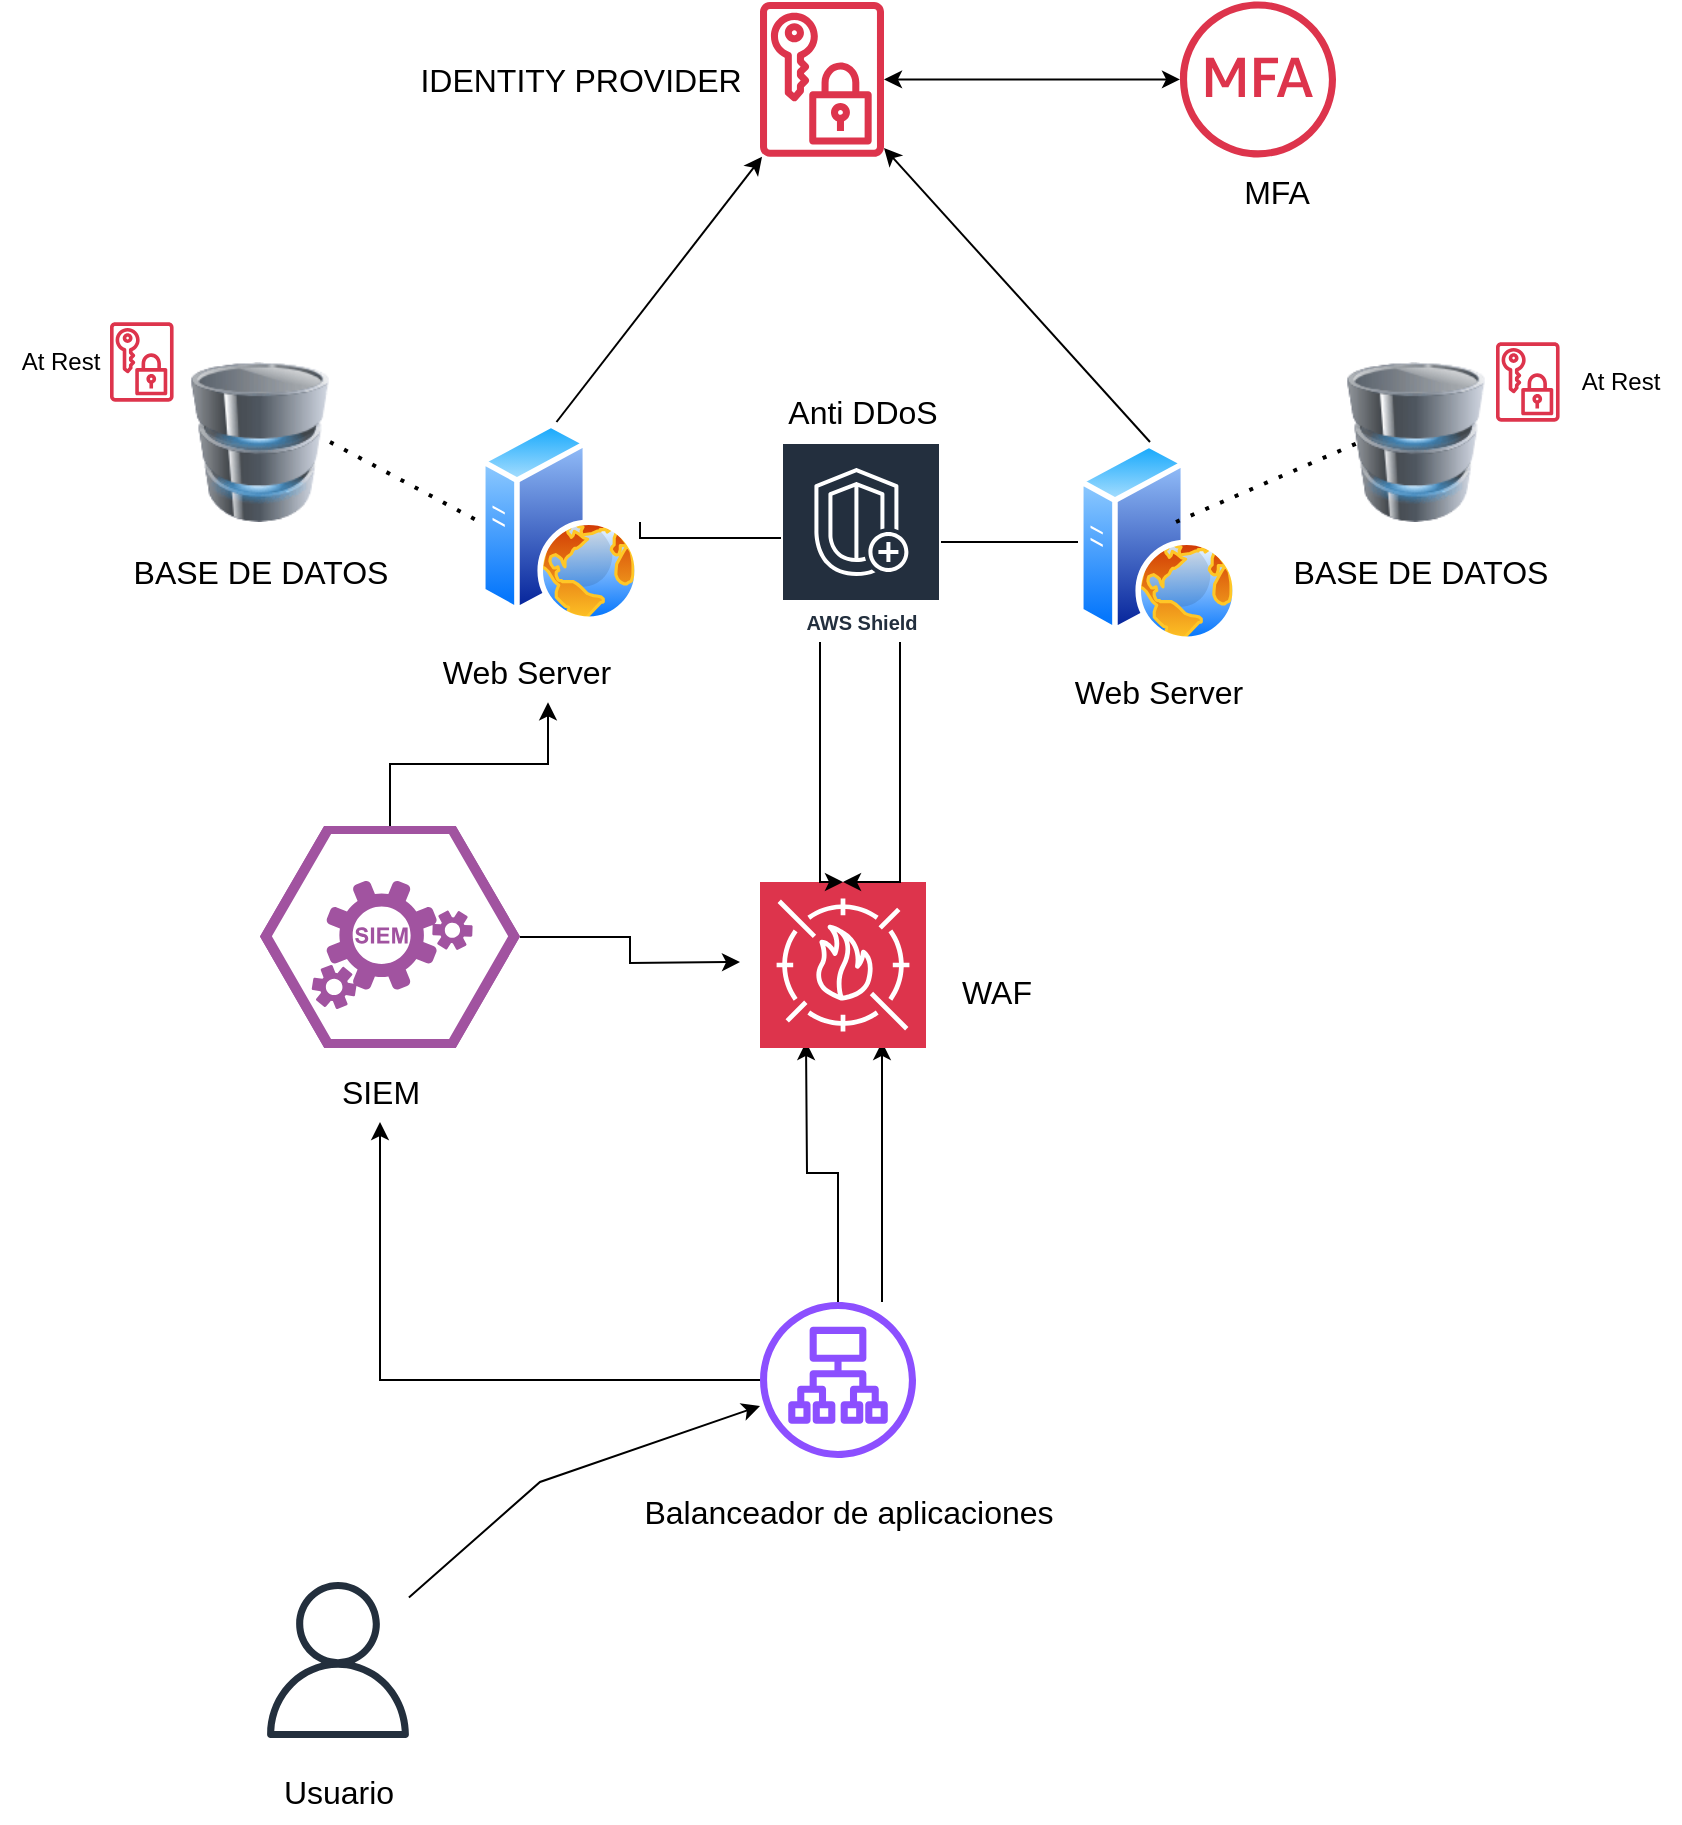 <mxfile version="23.0.2" type="device">
  <diagram name="Página-1" id="JG7HarCQgLL9hs1S9vbH">
    <mxGraphModel dx="2258" dy="813" grid="1" gridSize="10" guides="1" tooltips="1" connect="1" arrows="1" fold="1" page="1" pageScale="1" pageWidth="827" pageHeight="1169" math="0" shadow="0">
      <root>
        <mxCell id="0" />
        <mxCell id="1" parent="0" />
        <mxCell id="-mCLESS94Y4wf77DLkQ_-1" value="" style="image;aspect=fixed;perimeter=ellipsePerimeter;html=1;align=center;shadow=0;dashed=0;spacingTop=3;image=img/lib/active_directory/web_server.svg;" parent="1" vertex="1">
          <mxGeometry x="220" y="250" width="80" height="100" as="geometry" />
        </mxCell>
        <mxCell id="-mCLESS94Y4wf77DLkQ_-7" value="" style="sketch=0;outlineConnect=0;fontColor=#232F3E;gradientColor=none;fillColor=#232F3D;strokeColor=none;dashed=0;verticalLabelPosition=bottom;verticalAlign=top;align=center;html=1;fontSize=12;fontStyle=0;aspect=fixed;pointerEvents=1;shape=mxgraph.aws4.user;" parent="1" vertex="1">
          <mxGeometry x="110" y="830" width="78" height="78" as="geometry" />
        </mxCell>
        <mxCell id="-mCLESS94Y4wf77DLkQ_-2" value="" style="image;aspect=fixed;perimeter=ellipsePerimeter;html=1;align=center;shadow=0;dashed=0;spacingTop=3;image=img/lib/active_directory/web_server.svg;" parent="1" vertex="1">
          <mxGeometry x="519" y="260" width="80" height="100" as="geometry" />
        </mxCell>
        <mxCell id="-mCLESS94Y4wf77DLkQ_-21" value="Web Server" style="text;html=1;align=center;verticalAlign=middle;resizable=0;points=[];autosize=1;strokeColor=none;fillColor=none;fontSize=16;" parent="1" vertex="1">
          <mxGeometry x="504" y="370" width="110" height="30" as="geometry" />
        </mxCell>
        <mxCell id="-mCLESS94Y4wf77DLkQ_-22" value="Web Server" style="text;html=1;align=center;verticalAlign=middle;resizable=0;points=[];autosize=1;strokeColor=none;fillColor=none;fontSize=16;" parent="1" vertex="1">
          <mxGeometry x="188" y="360" width="110" height="30" as="geometry" />
        </mxCell>
        <mxCell id="-mCLESS94Y4wf77DLkQ_-23" value="&lt;font style=&quot;font-size: 16px;&quot;&gt;WAF&lt;/font&gt;" style="text;html=1;align=center;verticalAlign=middle;resizable=0;points=[];autosize=1;strokeColor=none;fillColor=none;fontSize=16;" parent="1" vertex="1">
          <mxGeometry x="448" y="520" width="60" height="30" as="geometry" />
        </mxCell>
        <mxCell id="-mCLESS94Y4wf77DLkQ_-24" value="&lt;font style=&quot;font-size: 16px;&quot;&gt;Balanceador de aplicaciones&lt;/font&gt;" style="text;html=1;align=center;verticalAlign=middle;resizable=0;points=[];autosize=1;strokeColor=none;fillColor=none;" parent="1" vertex="1">
          <mxGeometry x="289" y="780" width="230" height="30" as="geometry" />
        </mxCell>
        <mxCell id="-mCLESS94Y4wf77DLkQ_-25" value="&lt;font style=&quot;font-size: 16px;&quot;&gt;Usuario&lt;/font&gt;" style="text;html=1;align=center;verticalAlign=middle;resizable=0;points=[];autosize=1;strokeColor=none;fillColor=none;" parent="1" vertex="1">
          <mxGeometry x="109" y="920" width="80" height="30" as="geometry" />
        </mxCell>
        <mxCell id="-mCLESS94Y4wf77DLkQ_-28" value="" style="endArrow=classic;html=1;rounded=0;" parent="1" source="-mCLESS94Y4wf77DLkQ_-7" edge="1">
          <mxGeometry width="50" height="50" relative="1" as="geometry">
            <mxPoint x="184" y="840" as="sourcePoint" />
            <mxPoint x="360" y="742" as="targetPoint" />
            <Array as="points">
              <mxPoint x="250" y="780" />
            </Array>
          </mxGeometry>
        </mxCell>
        <mxCell id="-mCLESS94Y4wf77DLkQ_-30" style="edgeStyle=orthogonalEdgeStyle;rounded=0;orthogonalLoop=1;jettySize=auto;html=1;" parent="1" source="-mCLESS94Y4wf77DLkQ_-3" edge="1">
          <mxGeometry relative="1" as="geometry">
            <mxPoint x="383" y="559.998" as="targetPoint" />
          </mxGeometry>
        </mxCell>
        <mxCell id="-mCLESS94Y4wf77DLkQ_-31" style="edgeStyle=orthogonalEdgeStyle;rounded=0;orthogonalLoop=1;jettySize=auto;html=1;" parent="1" source="-mCLESS94Y4wf77DLkQ_-3" edge="1">
          <mxGeometry relative="1" as="geometry">
            <mxPoint x="421" y="559.998" as="targetPoint" />
            <Array as="points">
              <mxPoint x="420" y="700" />
              <mxPoint x="420" y="700" />
            </Array>
          </mxGeometry>
        </mxCell>
        <mxCell id="vtY1ZHVj_EWJE5Nig-BU-28" style="edgeStyle=orthogonalEdgeStyle;rounded=0;orthogonalLoop=1;jettySize=auto;html=1;" edge="1" parent="1" source="-mCLESS94Y4wf77DLkQ_-3" target="-mCLESS94Y4wf77DLkQ_-52">
          <mxGeometry relative="1" as="geometry" />
        </mxCell>
        <mxCell id="-mCLESS94Y4wf77DLkQ_-3" value="" style="sketch=0;outlineConnect=0;fontColor=#232F3E;gradientColor=none;fillColor=#8C4FFF;strokeColor=none;dashed=0;verticalLabelPosition=bottom;verticalAlign=top;align=center;html=1;fontSize=12;fontStyle=0;aspect=fixed;pointerEvents=1;shape=mxgraph.aws4.application_load_balancer;" parent="1" vertex="1">
          <mxGeometry x="360" y="690" width="78" height="78" as="geometry" />
        </mxCell>
        <mxCell id="-mCLESS94Y4wf77DLkQ_-34" value="" style="sketch=0;points=[[0,0,0],[0.25,0,0],[0.5,0,0],[0.75,0,0],[1,0,0],[0,1,0],[0.25,1,0],[0.5,1,0],[0.75,1,0],[1,1,0],[0,0.25,0],[0,0.5,0],[0,0.75,0],[1,0.25,0],[1,0.5,0],[1,0.75,0]];outlineConnect=0;fontColor=#232F3E;fillColor=#DD344C;strokeColor=#ffffff;dashed=0;verticalLabelPosition=bottom;verticalAlign=top;align=center;html=1;fontSize=12;fontStyle=0;aspect=fixed;shape=mxgraph.aws4.resourceIcon;resIcon=mxgraph.aws4.waf;" parent="1" vertex="1">
          <mxGeometry x="360" y="480" width="83" height="83" as="geometry" />
        </mxCell>
        <mxCell id="-mCLESS94Y4wf77DLkQ_-38" style="edgeStyle=orthogonalEdgeStyle;rounded=0;orthogonalLoop=1;jettySize=auto;html=1;entryX=0.5;entryY=0;entryDx=0;entryDy=0;entryPerimeter=0;exitX=1;exitY=0.5;exitDx=0;exitDy=0;" parent="1" source="-mCLESS94Y4wf77DLkQ_-1" target="-mCLESS94Y4wf77DLkQ_-34" edge="1">
          <mxGeometry relative="1" as="geometry">
            <Array as="points">
              <mxPoint x="390" y="308" />
              <mxPoint x="390" y="480" />
            </Array>
            <mxPoint x="304" y="308.0" as="sourcePoint" />
          </mxGeometry>
        </mxCell>
        <mxCell id="-mCLESS94Y4wf77DLkQ_-42" style="edgeStyle=orthogonalEdgeStyle;rounded=0;orthogonalLoop=1;jettySize=auto;html=1;entryX=0.5;entryY=0;entryDx=0;entryDy=0;entryPerimeter=0;exitX=0;exitY=0.5;exitDx=0;exitDy=0;" parent="1" source="-mCLESS94Y4wf77DLkQ_-2" target="-mCLESS94Y4wf77DLkQ_-34" edge="1">
          <mxGeometry relative="1" as="geometry">
            <Array as="points">
              <mxPoint x="430" y="310" />
              <mxPoint x="430" y="480" />
            </Array>
            <mxPoint x="560" y="310" as="sourcePoint" />
          </mxGeometry>
        </mxCell>
        <mxCell id="-mCLESS94Y4wf77DLkQ_-44" value="" style="sketch=0;outlineConnect=0;fontColor=#232F3E;gradientColor=none;fillColor=#DD344C;strokeColor=none;dashed=0;verticalLabelPosition=bottom;verticalAlign=top;align=center;html=1;fontSize=12;fontStyle=0;aspect=fixed;pointerEvents=1;shape=mxgraph.aws4.data_encryption_key;" parent="1" vertex="1">
          <mxGeometry x="360" y="39.69" width="62" height="78" as="geometry" />
        </mxCell>
        <mxCell id="-mCLESS94Y4wf77DLkQ_-48" value="&lt;font style=&quot;font-size: 16px;&quot;&gt;IDENTITY PROVIDER&lt;/font&gt;" style="text;html=1;align=center;verticalAlign=middle;resizable=0;points=[];autosize=1;strokeColor=none;fillColor=none;" parent="1" vertex="1">
          <mxGeometry x="180" y="63.69" width="180" height="30" as="geometry" />
        </mxCell>
        <mxCell id="vtY1ZHVj_EWJE5Nig-BU-27" style="edgeStyle=orthogonalEdgeStyle;rounded=0;orthogonalLoop=1;jettySize=auto;html=1;" edge="1" parent="1" source="-mCLESS94Y4wf77DLkQ_-51">
          <mxGeometry relative="1" as="geometry">
            <mxPoint x="350" y="520" as="targetPoint" />
          </mxGeometry>
        </mxCell>
        <mxCell id="-mCLESS94Y4wf77DLkQ_-51" value="" style="verticalLabelPosition=bottom;sketch=0;html=1;fillColor=#A153A0;strokeColor=#ffffff;verticalAlign=top;align=center;points=[[0,0.5,0],[0.125,0.25,0],[0.25,0,0],[0.5,0,0],[0.75,0,0],[0.875,0.25,0],[1,0.5,0],[0.875,0.75,0],[0.75,1,0],[0.5,1,0],[0.125,0.75,0]];pointerEvents=1;shape=mxgraph.cisco_safe.compositeIcon;bgIcon=mxgraph.cisco_safe.design.blank_device;resIcon=mxgraph.cisco_safe.design.siem_2;" parent="1" vertex="1">
          <mxGeometry x="110" y="452" width="130" height="111" as="geometry" />
        </mxCell>
        <mxCell id="-mCLESS94Y4wf77DLkQ_-52" value="&lt;font style=&quot;font-size: 16px;&quot;&gt;SIEM&lt;br&gt;&lt;/font&gt;" style="text;html=1;align=center;verticalAlign=middle;resizable=0;points=[];autosize=1;strokeColor=none;fillColor=none;" parent="1" vertex="1">
          <mxGeometry x="140" y="570" width="60" height="30" as="geometry" />
        </mxCell>
        <mxCell id="vtY1ZHVj_EWJE5Nig-BU-7" value="" style="endArrow=classic;html=1;rounded=0;" edge="1" parent="1" target="-mCLESS94Y4wf77DLkQ_-44">
          <mxGeometry width="50" height="50" relative="1" as="geometry">
            <mxPoint x="555" y="260" as="sourcePoint" />
            <mxPoint x="495" y="200" as="targetPoint" />
          </mxGeometry>
        </mxCell>
        <mxCell id="vtY1ZHVj_EWJE5Nig-BU-8" value="" style="endArrow=classic;html=1;rounded=0;" edge="1" parent="1" target="-mCLESS94Y4wf77DLkQ_-44">
          <mxGeometry width="50" height="50" relative="1" as="geometry">
            <mxPoint x="258.25" y="250" as="sourcePoint" />
            <mxPoint x="297.75" y="180" as="targetPoint" />
          </mxGeometry>
        </mxCell>
        <mxCell id="vtY1ZHVj_EWJE5Nig-BU-9" value="" style="sketch=0;outlineConnect=0;fontColor=#232F3E;gradientColor=none;fillColor=#DD344C;strokeColor=none;dashed=0;verticalLabelPosition=bottom;verticalAlign=top;align=center;html=1;fontSize=12;fontStyle=0;aspect=fixed;pointerEvents=1;shape=mxgraph.aws4.mfa_token;" vertex="1" parent="1">
          <mxGeometry x="570" y="39.69" width="78" height="78" as="geometry" />
        </mxCell>
        <mxCell id="vtY1ZHVj_EWJE5Nig-BU-10" value="" style="endArrow=classic;startArrow=classic;html=1;rounded=0;" edge="1" parent="1" source="-mCLESS94Y4wf77DLkQ_-44" target="vtY1ZHVj_EWJE5Nig-BU-9">
          <mxGeometry width="50" height="50" relative="1" as="geometry">
            <mxPoint x="440" y="150" as="sourcePoint" />
            <mxPoint x="535" y="128" as="targetPoint" />
          </mxGeometry>
        </mxCell>
        <mxCell id="vtY1ZHVj_EWJE5Nig-BU-13" value="&lt;font style=&quot;font-size: 16px;&quot;&gt;MFA&lt;/font&gt;" style="text;html=1;align=center;verticalAlign=middle;resizable=0;points=[];autosize=1;strokeColor=none;fillColor=none;" vertex="1" parent="1">
          <mxGeometry x="588" y="120" width="60" height="30" as="geometry" />
        </mxCell>
        <mxCell id="vtY1ZHVj_EWJE5Nig-BU-14" value="AWS Shield" style="sketch=0;outlineConnect=0;fontColor=#232F3E;gradientColor=none;strokeColor=#ffffff;fillColor=#232F3E;dashed=0;verticalLabelPosition=middle;verticalAlign=bottom;align=center;html=1;whiteSpace=wrap;fontSize=10;fontStyle=1;spacing=3;shape=mxgraph.aws4.productIcon;prIcon=mxgraph.aws4.shield;" vertex="1" parent="1">
          <mxGeometry x="370.5" y="260" width="80" height="100" as="geometry" />
        </mxCell>
        <mxCell id="vtY1ZHVj_EWJE5Nig-BU-15" value="&lt;font style=&quot;font-size: 16px;&quot;&gt;Anti DDoS&lt;/font&gt;" style="text;html=1;align=center;verticalAlign=middle;resizable=0;points=[];autosize=1;strokeColor=none;fillColor=none;" vertex="1" parent="1">
          <mxGeometry x="360.5" y="230" width="100" height="30" as="geometry" />
        </mxCell>
        <mxCell id="vtY1ZHVj_EWJE5Nig-BU-16" value="" style="image;html=1;image=img/lib/clip_art/computers/Database_128x128.png" vertex="1" parent="1">
          <mxGeometry x="70" y="220" width="80" height="80" as="geometry" />
        </mxCell>
        <mxCell id="vtY1ZHVj_EWJE5Nig-BU-17" value="" style="image;html=1;image=img/lib/clip_art/computers/Database_128x128.png" vertex="1" parent="1">
          <mxGeometry x="648" y="220" width="80" height="80" as="geometry" />
        </mxCell>
        <mxCell id="vtY1ZHVj_EWJE5Nig-BU-18" value="" style="endArrow=none;dashed=1;html=1;dashPattern=1 3;strokeWidth=2;rounded=0;" edge="1" parent="1">
          <mxGeometry width="50" height="50" relative="1" as="geometry">
            <mxPoint x="568" y="300" as="sourcePoint" />
            <mxPoint x="660" y="260" as="targetPoint" />
          </mxGeometry>
        </mxCell>
        <mxCell id="vtY1ZHVj_EWJE5Nig-BU-19" value="" style="endArrow=none;dashed=1;html=1;dashPattern=1 3;strokeWidth=2;rounded=0;entryX=0;entryY=0.5;entryDx=0;entryDy=0;" edge="1" parent="1" target="-mCLESS94Y4wf77DLkQ_-1">
          <mxGeometry width="50" height="50" relative="1" as="geometry">
            <mxPoint x="145" y="260" as="sourcePoint" />
            <mxPoint x="195" y="210" as="targetPoint" />
          </mxGeometry>
        </mxCell>
        <mxCell id="vtY1ZHVj_EWJE5Nig-BU-20" value="&lt;font style=&quot;font-size: 16px;&quot;&gt;BASE DE DATOS&lt;/font&gt;" style="text;html=1;align=center;verticalAlign=middle;resizable=0;points=[];autosize=1;strokeColor=none;fillColor=none;" vertex="1" parent="1">
          <mxGeometry x="35" y="310" width="150" height="30" as="geometry" />
        </mxCell>
        <mxCell id="vtY1ZHVj_EWJE5Nig-BU-22" value="&lt;font style=&quot;font-size: 16px;&quot;&gt;BASE DE DATOS&lt;/font&gt;" style="text;html=1;align=center;verticalAlign=middle;resizable=0;points=[];autosize=1;strokeColor=none;fillColor=none;" vertex="1" parent="1">
          <mxGeometry x="615" y="310" width="150" height="30" as="geometry" />
        </mxCell>
        <mxCell id="vtY1ZHVj_EWJE5Nig-BU-23" value="" style="sketch=0;outlineConnect=0;fontColor=#232F3E;gradientColor=none;fillColor=#DD344C;strokeColor=none;dashed=0;verticalLabelPosition=bottom;verticalAlign=top;align=center;html=1;fontSize=12;fontStyle=0;aspect=fixed;pointerEvents=1;shape=mxgraph.aws4.data_encryption_key;" vertex="1" parent="1">
          <mxGeometry x="728" y="210" width="31.79" height="40" as="geometry" />
        </mxCell>
        <mxCell id="vtY1ZHVj_EWJE5Nig-BU-24" value="" style="sketch=0;outlineConnect=0;fontColor=#232F3E;gradientColor=none;fillColor=#DD344C;strokeColor=none;dashed=0;verticalLabelPosition=bottom;verticalAlign=top;align=center;html=1;fontSize=12;fontStyle=0;aspect=fixed;pointerEvents=1;shape=mxgraph.aws4.data_encryption_key;" vertex="1" parent="1">
          <mxGeometry x="35" y="200" width="31.79" height="40" as="geometry" />
        </mxCell>
        <mxCell id="vtY1ZHVj_EWJE5Nig-BU-25" value="At Rest" style="text;html=1;align=center;verticalAlign=middle;resizable=0;points=[];autosize=1;strokeColor=none;fillColor=none;" vertex="1" parent="1">
          <mxGeometry x="759.79" y="215" width="60" height="30" as="geometry" />
        </mxCell>
        <mxCell id="vtY1ZHVj_EWJE5Nig-BU-26" value="At Rest" style="text;html=1;align=center;verticalAlign=middle;resizable=0;points=[];autosize=1;strokeColor=none;fillColor=none;" vertex="1" parent="1">
          <mxGeometry x="-20" y="205" width="60" height="30" as="geometry" />
        </mxCell>
        <mxCell id="vtY1ZHVj_EWJE5Nig-BU-30" style="edgeStyle=orthogonalEdgeStyle;rounded=0;orthogonalLoop=1;jettySize=auto;html=1;entryX=0.6;entryY=1.005;entryDx=0;entryDy=0;entryPerimeter=0;" edge="1" parent="1" source="-mCLESS94Y4wf77DLkQ_-51" target="-mCLESS94Y4wf77DLkQ_-22">
          <mxGeometry relative="1" as="geometry" />
        </mxCell>
      </root>
    </mxGraphModel>
  </diagram>
</mxfile>
